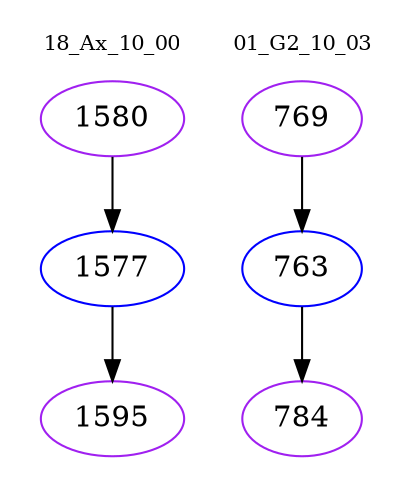digraph{
subgraph cluster_0 {
color = white
label = "18_Ax_10_00";
fontsize=10;
T0_1580 [label="1580", color="purple"]
T0_1580 -> T0_1577 [color="black"]
T0_1577 [label="1577", color="blue"]
T0_1577 -> T0_1595 [color="black"]
T0_1595 [label="1595", color="purple"]
}
subgraph cluster_1 {
color = white
label = "01_G2_10_03";
fontsize=10;
T1_769 [label="769", color="purple"]
T1_769 -> T1_763 [color="black"]
T1_763 [label="763", color="blue"]
T1_763 -> T1_784 [color="black"]
T1_784 [label="784", color="purple"]
}
}
